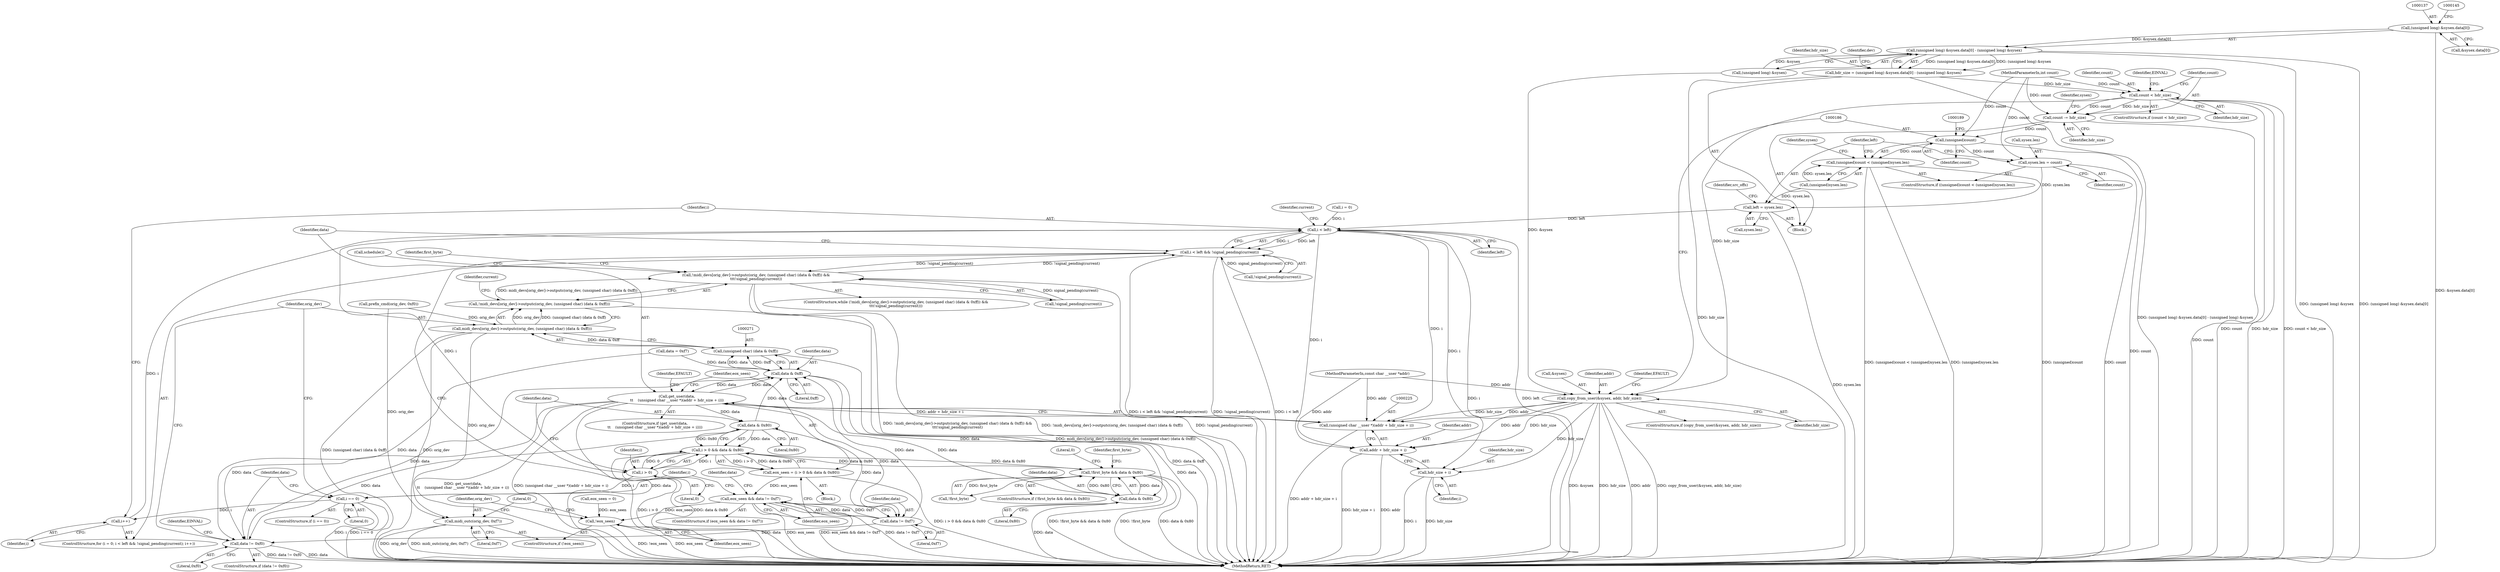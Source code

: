 digraph "0_linux_b769f49463711205d57286e64cf535ed4daf59e9@array" {
"1000136" [label="(Call,(unsigned long) &sysex.data[0])"];
"1000135" [label="(Call,(unsigned long) &sysex.data[0] - (unsigned long) &sysex)"];
"1000133" [label="(Call,hdr_size = (unsigned long) &sysex.data[0] - (unsigned long) &sysex)"];
"1000165" [label="(Call,count < hdr_size)"];
"1000171" [label="(Call,count -= hdr_size)"];
"1000185" [label="(Call,(unsigned)count)"];
"1000184" [label="(Call,(unsigned)count < (unsigned)sysex.len)"];
"1000193" [label="(Call,sysex.len = count)"];
"1000198" [label="(Call,left = sysex.len)"];
"1000211" [label="(Call,i < left)"];
"1000210" [label="(Call,i < left && !signal_pending(current))"];
"1000266" [label="(Call,!midi_devs[orig_dev]->outputc(orig_dev, (unsigned char) (data & 0xff)) &&\n\t\t\t!signal_pending(current))"];
"1000224" [label="(Call,(unsigned char __user *)(addr + hdr_size + i))"];
"1000222" [label="(Call,get_user(data,\n\t\t    (unsigned char __user *)(addr + hdr_size + i)))"];
"1000240" [label="(Call,data & 0x80)"];
"1000236" [label="(Call,i > 0 && data & 0x80)"];
"1000234" [label="(Call,eox_seen = (i > 0 && data & 0x80))"];
"1000244" [label="(Call,eox_seen && data != 0xf7)"];
"1000292" [label="(Call,!eox_seen)"];
"1000280" [label="(Call,!first_byte && data & 0x80)"];
"1000246" [label="(Call,data != 0xf7)"];
"1000258" [label="(Call,data != 0xf0)"];
"1000272" [label="(Call,data & 0xff)"];
"1000270" [label="(Call,(unsigned char) (data & 0xff))"];
"1000268" [label="(Call,midi_devs[orig_dev]->outputc(orig_dev, (unsigned char) (data & 0xff)))"];
"1000267" [label="(Call,!midi_devs[orig_dev]->outputc(orig_dev, (unsigned char) (data & 0xff)))"];
"1000294" [label="(Call,midi_outc(orig_dev, 0xf7))"];
"1000283" [label="(Call,data & 0x80)"];
"1000226" [label="(Call,addr + hdr_size + i)"];
"1000228" [label="(Call,hdr_size + i)"];
"1000237" [label="(Call,i > 0)"];
"1000253" [label="(Call,i == 0)"];
"1000217" [label="(Call,i++)"];
"1000175" [label="(Call,copy_from_user(&sysex, addr, hdr_size))"];
"1000175" [label="(Call,copy_from_user(&sysex, addr, hdr_size))"];
"1000295" [label="(Identifier,orig_dev)"];
"1000133" [label="(Call,hdr_size = (unsigned long) &sysex.data[0] - (unsigned long) &sysex)"];
"1000210" [label="(Call,i < left && !signal_pending(current))"];
"1000177" [label="(Identifier,sysex)"];
"1000233" [label="(Identifier,EFAULT)"];
"1000183" [label="(ControlStructure,if ((unsigned)count < (unsigned)sysex.len))"];
"1000254" [label="(Identifier,i)"];
"1000194" [label="(Call,sysex.len)"];
"1000246" [label="(Call,data != 0xf7)"];
"1000235" [label="(Identifier,eox_seen)"];
"1000134" [label="(Identifier,hdr_size)"];
"1000247" [label="(Identifier,data)"];
"1000253" [label="(Call,i == 0)"];
"1000213" [label="(Identifier,left)"];
"1000274" [label="(Literal,0xff)"];
"1000281" [label="(Call,!first_byte)"];
"1000273" [label="(Identifier,data)"];
"1000212" [label="(Identifier,i)"];
"1000197" [label="(Identifier,count)"];
"1000269" [label="(Identifier,orig_dev)"];
"1000277" [label="(Identifier,current)"];
"1000242" [label="(Literal,0x80)"];
"1000279" [label="(ControlStructure,if (!first_byte && data & 0x80))"];
"1000234" [label="(Call,eox_seen = (i > 0 && data & 0x80))"];
"1000187" [label="(Identifier,count)"];
"1000294" [label="(Call,midi_outc(orig_dev, 0xf7))"];
"1000214" [label="(Call,!signal_pending(current))"];
"1000296" [label="(Literal,0xf7)"];
"1000275" [label="(Call,!signal_pending(current))"];
"1000217" [label="(Call,i++)"];
"1000270" [label="(Call,(unsigned char) (data & 0xff))"];
"1000298" [label="(Literal,0)"];
"1000206" [label="(ControlStructure,for (i = 0; i < left && !signal_pending(current); i++))"];
"1000136" [label="(Call,(unsigned long) &sysex.data[0])"];
"1000267" [label="(Call,!midi_devs[orig_dev]->outputc(orig_dev, (unsigned char) (data & 0xff)))"];
"1000280" [label="(Call,!first_byte && data & 0x80)"];
"1000258" [label="(Call,data != 0xf0)"];
"1000111" [label="(Block,)"];
"1000135" [label="(Call,(unsigned long) &sysex.data[0] - (unsigned long) &sysex)"];
"1000165" [label="(Call,count < hdr_size)"];
"1000284" [label="(Identifier,data)"];
"1000167" [label="(Identifier,hdr_size)"];
"1000198" [label="(Call,left = sysex.len)"];
"1000239" [label="(Literal,0)"];
"1000265" [label="(ControlStructure,while (!midi_devs[orig_dev]->outputc(orig_dev, (unsigned char) (data & 0xff)) &&\n\t\t\t!signal_pending(current)))"];
"1000250" [label="(Identifier,data)"];
"1000283" [label="(Call,data & 0x80)"];
"1000164" [label="(ControlStructure,if (count < hdr_size))"];
"1000227" [label="(Identifier,addr)"];
"1000172" [label="(Identifier,count)"];
"1000109" [label="(MethodParameterIn,int count)"];
"1000236" [label="(Call,i > 0 && data & 0x80)"];
"1000230" [label="(Identifier,i)"];
"1000166" [label="(Identifier,count)"];
"1000244" [label="(Call,eox_seen && data != 0xf7)"];
"1000144" [label="(Call,(unsigned long) &sysex)"];
"1000282" [label="(Identifier,first_byte)"];
"1000285" [label="(Literal,0x80)"];
"1000260" [label="(Literal,0xf0)"];
"1000248" [label="(Literal,0xf7)"];
"1000204" [label="(Identifier,src_offs)"];
"1000245" [label="(Identifier,eox_seen)"];
"1000292" [label="(Call,!eox_seen)"];
"1000287" [label="(Literal,0)"];
"1000185" [label="(Call,(unsigned)count)"];
"1000125" [label="(Call,eox_seen = 0)"];
"1000229" [label="(Identifier,hdr_size)"];
"1000182" [label="(Identifier,EFAULT)"];
"1000223" [label="(Identifier,data)"];
"1000173" [label="(Identifier,hdr_size)"];
"1000195" [label="(Identifier,sysex)"];
"1000272" [label="(Call,data & 0xff)"];
"1000238" [label="(Identifier,i)"];
"1000199" [label="(Identifier,left)"];
"1000237" [label="(Call,i > 0)"];
"1000240" [label="(Call,data & 0x80)"];
"1000293" [label="(Identifier,eox_seen)"];
"1000224" [label="(Call,(unsigned char __user *)(addr + hdr_size + i))"];
"1000219" [label="(Block,)"];
"1000211" [label="(Call,i < left)"];
"1000226" [label="(Call,addr + hdr_size + i)"];
"1000249" [label="(Call,data = 0xf7)"];
"1000222" [label="(Call,get_user(data,\n\t\t    (unsigned char __user *)(addr + hdr_size + i)))"];
"1000266" [label="(Call,!midi_devs[orig_dev]->outputc(orig_dev, (unsigned char) (data & 0xff)) &&\n\t\t\t!signal_pending(current))"];
"1000289" [label="(Identifier,first_byte)"];
"1000184" [label="(Call,(unsigned)count < (unsigned)sysex.len)"];
"1000176" [label="(Call,&sysex)"];
"1000216" [label="(Identifier,current)"];
"1000278" [label="(Call,schedule())"];
"1000241" [label="(Identifier,data)"];
"1000228" [label="(Call,hdr_size + i)"];
"1000221" [label="(ControlStructure,if (get_user(data,\n\t\t    (unsigned char __user *)(addr + hdr_size + i))))"];
"1000174" [label="(ControlStructure,if (copy_from_user(&sysex, addr, hdr_size)))"];
"1000171" [label="(Call,count -= hdr_size)"];
"1000193" [label="(Call,sysex.len = count)"];
"1000243" [label="(ControlStructure,if (eox_seen && data != 0xf7))"];
"1000257" [label="(ControlStructure,if (data != 0xf0))"];
"1000200" [label="(Call,sysex.len)"];
"1000207" [label="(Call,i = 0)"];
"1000179" [label="(Identifier,hdr_size)"];
"1000299" [label="(MethodReturn,RET)"];
"1000138" [label="(Call,&sysex.data[0])"];
"1000152" [label="(Call,prefix_cmd(orig_dev, 0xf0))"];
"1000170" [label="(Identifier,EINVAL)"];
"1000264" [label="(Identifier,EINVAL)"];
"1000178" [label="(Identifier,addr)"];
"1000149" [label="(Identifier,dev)"];
"1000108" [label="(MethodParameterIn,const char __user *addr)"];
"1000291" [label="(ControlStructure,if (!eox_seen))"];
"1000259" [label="(Identifier,data)"];
"1000188" [label="(Call,(unsigned)sysex.len)"];
"1000268" [label="(Call,midi_devs[orig_dev]->outputc(orig_dev, (unsigned char) (data & 0xff)))"];
"1000218" [label="(Identifier,i)"];
"1000252" [label="(ControlStructure,if (i == 0))"];
"1000255" [label="(Literal,0)"];
"1000136" -> "1000135"  [label="AST: "];
"1000136" -> "1000138"  [label="CFG: "];
"1000137" -> "1000136"  [label="AST: "];
"1000138" -> "1000136"  [label="AST: "];
"1000145" -> "1000136"  [label="CFG: "];
"1000136" -> "1000299"  [label="DDG: &sysex.data[0]"];
"1000136" -> "1000135"  [label="DDG: &sysex.data[0]"];
"1000135" -> "1000133"  [label="AST: "];
"1000135" -> "1000144"  [label="CFG: "];
"1000144" -> "1000135"  [label="AST: "];
"1000133" -> "1000135"  [label="CFG: "];
"1000135" -> "1000299"  [label="DDG: (unsigned long) &sysex"];
"1000135" -> "1000299"  [label="DDG: (unsigned long) &sysex.data[0]"];
"1000135" -> "1000133"  [label="DDG: (unsigned long) &sysex.data[0]"];
"1000135" -> "1000133"  [label="DDG: (unsigned long) &sysex"];
"1000144" -> "1000135"  [label="DDG: &sysex"];
"1000133" -> "1000111"  [label="AST: "];
"1000134" -> "1000133"  [label="AST: "];
"1000149" -> "1000133"  [label="CFG: "];
"1000133" -> "1000299"  [label="DDG: hdr_size"];
"1000133" -> "1000299"  [label="DDG: (unsigned long) &sysex.data[0] - (unsigned long) &sysex"];
"1000133" -> "1000165"  [label="DDG: hdr_size"];
"1000165" -> "1000164"  [label="AST: "];
"1000165" -> "1000167"  [label="CFG: "];
"1000166" -> "1000165"  [label="AST: "];
"1000167" -> "1000165"  [label="AST: "];
"1000170" -> "1000165"  [label="CFG: "];
"1000172" -> "1000165"  [label="CFG: "];
"1000165" -> "1000299"  [label="DDG: count"];
"1000165" -> "1000299"  [label="DDG: hdr_size"];
"1000165" -> "1000299"  [label="DDG: count < hdr_size"];
"1000109" -> "1000165"  [label="DDG: count"];
"1000165" -> "1000171"  [label="DDG: hdr_size"];
"1000165" -> "1000171"  [label="DDG: count"];
"1000165" -> "1000175"  [label="DDG: hdr_size"];
"1000171" -> "1000111"  [label="AST: "];
"1000171" -> "1000173"  [label="CFG: "];
"1000172" -> "1000171"  [label="AST: "];
"1000173" -> "1000171"  [label="AST: "];
"1000177" -> "1000171"  [label="CFG: "];
"1000171" -> "1000299"  [label="DDG: count"];
"1000109" -> "1000171"  [label="DDG: count"];
"1000171" -> "1000185"  [label="DDG: count"];
"1000185" -> "1000184"  [label="AST: "];
"1000185" -> "1000187"  [label="CFG: "];
"1000186" -> "1000185"  [label="AST: "];
"1000187" -> "1000185"  [label="AST: "];
"1000189" -> "1000185"  [label="CFG: "];
"1000185" -> "1000299"  [label="DDG: count"];
"1000185" -> "1000184"  [label="DDG: count"];
"1000109" -> "1000185"  [label="DDG: count"];
"1000185" -> "1000193"  [label="DDG: count"];
"1000184" -> "1000183"  [label="AST: "];
"1000184" -> "1000188"  [label="CFG: "];
"1000188" -> "1000184"  [label="AST: "];
"1000195" -> "1000184"  [label="CFG: "];
"1000199" -> "1000184"  [label="CFG: "];
"1000184" -> "1000299"  [label="DDG: (unsigned)count"];
"1000184" -> "1000299"  [label="DDG: (unsigned)sysex.len"];
"1000184" -> "1000299"  [label="DDG: (unsigned)count < (unsigned)sysex.len"];
"1000188" -> "1000184"  [label="DDG: sysex.len"];
"1000193" -> "1000183"  [label="AST: "];
"1000193" -> "1000197"  [label="CFG: "];
"1000194" -> "1000193"  [label="AST: "];
"1000197" -> "1000193"  [label="AST: "];
"1000199" -> "1000193"  [label="CFG: "];
"1000193" -> "1000299"  [label="DDG: count"];
"1000109" -> "1000193"  [label="DDG: count"];
"1000193" -> "1000198"  [label="DDG: sysex.len"];
"1000198" -> "1000111"  [label="AST: "];
"1000198" -> "1000200"  [label="CFG: "];
"1000199" -> "1000198"  [label="AST: "];
"1000200" -> "1000198"  [label="AST: "];
"1000204" -> "1000198"  [label="CFG: "];
"1000198" -> "1000299"  [label="DDG: sysex.len"];
"1000188" -> "1000198"  [label="DDG: sysex.len"];
"1000198" -> "1000211"  [label="DDG: left"];
"1000211" -> "1000210"  [label="AST: "];
"1000211" -> "1000213"  [label="CFG: "];
"1000212" -> "1000211"  [label="AST: "];
"1000213" -> "1000211"  [label="AST: "];
"1000216" -> "1000211"  [label="CFG: "];
"1000210" -> "1000211"  [label="CFG: "];
"1000211" -> "1000299"  [label="DDG: i"];
"1000211" -> "1000299"  [label="DDG: left"];
"1000211" -> "1000210"  [label="DDG: i"];
"1000211" -> "1000210"  [label="DDG: left"];
"1000217" -> "1000211"  [label="DDG: i"];
"1000207" -> "1000211"  [label="DDG: i"];
"1000211" -> "1000224"  [label="DDG: i"];
"1000211" -> "1000226"  [label="DDG: i"];
"1000211" -> "1000228"  [label="DDG: i"];
"1000211" -> "1000237"  [label="DDG: i"];
"1000210" -> "1000206"  [label="AST: "];
"1000210" -> "1000214"  [label="CFG: "];
"1000214" -> "1000210"  [label="AST: "];
"1000223" -> "1000210"  [label="CFG: "];
"1000293" -> "1000210"  [label="CFG: "];
"1000210" -> "1000299"  [label="DDG: i < left && !signal_pending(current)"];
"1000210" -> "1000299"  [label="DDG: !signal_pending(current)"];
"1000210" -> "1000299"  [label="DDG: i < left"];
"1000214" -> "1000210"  [label="DDG: signal_pending(current)"];
"1000266" -> "1000210"  [label="DDG: !signal_pending(current)"];
"1000210" -> "1000266"  [label="DDG: !signal_pending(current)"];
"1000266" -> "1000265"  [label="AST: "];
"1000266" -> "1000267"  [label="CFG: "];
"1000266" -> "1000275"  [label="CFG: "];
"1000267" -> "1000266"  [label="AST: "];
"1000275" -> "1000266"  [label="AST: "];
"1000278" -> "1000266"  [label="CFG: "];
"1000282" -> "1000266"  [label="CFG: "];
"1000266" -> "1000299"  [label="DDG: !signal_pending(current)"];
"1000266" -> "1000299"  [label="DDG: !midi_devs[orig_dev]->outputc(orig_dev, (unsigned char) (data & 0xff))"];
"1000266" -> "1000299"  [label="DDG: !midi_devs[orig_dev]->outputc(orig_dev, (unsigned char) (data & 0xff)) &&\n\t\t\t!signal_pending(current)"];
"1000267" -> "1000266"  [label="DDG: midi_devs[orig_dev]->outputc(orig_dev, (unsigned char) (data & 0xff))"];
"1000275" -> "1000266"  [label="DDG: signal_pending(current)"];
"1000224" -> "1000222"  [label="AST: "];
"1000224" -> "1000226"  [label="CFG: "];
"1000225" -> "1000224"  [label="AST: "];
"1000226" -> "1000224"  [label="AST: "];
"1000222" -> "1000224"  [label="CFG: "];
"1000224" -> "1000299"  [label="DDG: addr + hdr_size + i"];
"1000224" -> "1000222"  [label="DDG: addr + hdr_size + i"];
"1000175" -> "1000224"  [label="DDG: addr"];
"1000175" -> "1000224"  [label="DDG: hdr_size"];
"1000108" -> "1000224"  [label="DDG: addr"];
"1000222" -> "1000221"  [label="AST: "];
"1000223" -> "1000222"  [label="AST: "];
"1000233" -> "1000222"  [label="CFG: "];
"1000235" -> "1000222"  [label="CFG: "];
"1000222" -> "1000299"  [label="DDG: data"];
"1000222" -> "1000299"  [label="DDG: get_user(data,\n\t\t    (unsigned char __user *)(addr + hdr_size + i))"];
"1000222" -> "1000299"  [label="DDG: (unsigned char __user *)(addr + hdr_size + i)"];
"1000283" -> "1000222"  [label="DDG: data"];
"1000272" -> "1000222"  [label="DDG: data"];
"1000222" -> "1000240"  [label="DDG: data"];
"1000222" -> "1000246"  [label="DDG: data"];
"1000222" -> "1000258"  [label="DDG: data"];
"1000222" -> "1000272"  [label="DDG: data"];
"1000240" -> "1000236"  [label="AST: "];
"1000240" -> "1000242"  [label="CFG: "];
"1000241" -> "1000240"  [label="AST: "];
"1000242" -> "1000240"  [label="AST: "];
"1000236" -> "1000240"  [label="CFG: "];
"1000240" -> "1000236"  [label="DDG: data"];
"1000240" -> "1000236"  [label="DDG: 0x80"];
"1000240" -> "1000246"  [label="DDG: data"];
"1000240" -> "1000258"  [label="DDG: data"];
"1000240" -> "1000272"  [label="DDG: data"];
"1000236" -> "1000234"  [label="AST: "];
"1000236" -> "1000237"  [label="CFG: "];
"1000237" -> "1000236"  [label="AST: "];
"1000234" -> "1000236"  [label="CFG: "];
"1000236" -> "1000299"  [label="DDG: i > 0"];
"1000236" -> "1000299"  [label="DDG: data & 0x80"];
"1000236" -> "1000234"  [label="DDG: i > 0"];
"1000236" -> "1000234"  [label="DDG: data & 0x80"];
"1000237" -> "1000236"  [label="DDG: i"];
"1000237" -> "1000236"  [label="DDG: 0"];
"1000280" -> "1000236"  [label="DDG: data & 0x80"];
"1000236" -> "1000280"  [label="DDG: data & 0x80"];
"1000234" -> "1000219"  [label="AST: "];
"1000235" -> "1000234"  [label="AST: "];
"1000245" -> "1000234"  [label="CFG: "];
"1000234" -> "1000299"  [label="DDG: i > 0 && data & 0x80"];
"1000234" -> "1000244"  [label="DDG: eox_seen"];
"1000244" -> "1000243"  [label="AST: "];
"1000244" -> "1000245"  [label="CFG: "];
"1000244" -> "1000246"  [label="CFG: "];
"1000245" -> "1000244"  [label="AST: "];
"1000246" -> "1000244"  [label="AST: "];
"1000250" -> "1000244"  [label="CFG: "];
"1000254" -> "1000244"  [label="CFG: "];
"1000244" -> "1000299"  [label="DDG: eox_seen"];
"1000244" -> "1000299"  [label="DDG: eox_seen && data != 0xf7"];
"1000244" -> "1000299"  [label="DDG: data != 0xf7"];
"1000246" -> "1000244"  [label="DDG: data"];
"1000246" -> "1000244"  [label="DDG: 0xf7"];
"1000244" -> "1000292"  [label="DDG: eox_seen"];
"1000292" -> "1000291"  [label="AST: "];
"1000292" -> "1000293"  [label="CFG: "];
"1000293" -> "1000292"  [label="AST: "];
"1000295" -> "1000292"  [label="CFG: "];
"1000298" -> "1000292"  [label="CFG: "];
"1000292" -> "1000299"  [label="DDG: !eox_seen"];
"1000292" -> "1000299"  [label="DDG: eox_seen"];
"1000125" -> "1000292"  [label="DDG: eox_seen"];
"1000280" -> "1000279"  [label="AST: "];
"1000280" -> "1000281"  [label="CFG: "];
"1000280" -> "1000283"  [label="CFG: "];
"1000281" -> "1000280"  [label="AST: "];
"1000283" -> "1000280"  [label="AST: "];
"1000287" -> "1000280"  [label="CFG: "];
"1000289" -> "1000280"  [label="CFG: "];
"1000280" -> "1000299"  [label="DDG: !first_byte && data & 0x80"];
"1000280" -> "1000299"  [label="DDG: !first_byte"];
"1000280" -> "1000299"  [label="DDG: data & 0x80"];
"1000281" -> "1000280"  [label="DDG: first_byte"];
"1000283" -> "1000280"  [label="DDG: data"];
"1000283" -> "1000280"  [label="DDG: 0x80"];
"1000246" -> "1000248"  [label="CFG: "];
"1000247" -> "1000246"  [label="AST: "];
"1000248" -> "1000246"  [label="AST: "];
"1000246" -> "1000258"  [label="DDG: data"];
"1000246" -> "1000272"  [label="DDG: data"];
"1000258" -> "1000257"  [label="AST: "];
"1000258" -> "1000260"  [label="CFG: "];
"1000259" -> "1000258"  [label="AST: "];
"1000260" -> "1000258"  [label="AST: "];
"1000264" -> "1000258"  [label="CFG: "];
"1000269" -> "1000258"  [label="CFG: "];
"1000258" -> "1000299"  [label="DDG: data"];
"1000258" -> "1000299"  [label="DDG: data != 0xf0"];
"1000249" -> "1000258"  [label="DDG: data"];
"1000258" -> "1000272"  [label="DDG: data"];
"1000272" -> "1000270"  [label="AST: "];
"1000272" -> "1000274"  [label="CFG: "];
"1000273" -> "1000272"  [label="AST: "];
"1000274" -> "1000272"  [label="AST: "];
"1000270" -> "1000272"  [label="CFG: "];
"1000272" -> "1000299"  [label="DDG: data"];
"1000272" -> "1000270"  [label="DDG: data"];
"1000272" -> "1000270"  [label="DDG: 0xff"];
"1000249" -> "1000272"  [label="DDG: data"];
"1000272" -> "1000283"  [label="DDG: data"];
"1000270" -> "1000268"  [label="AST: "];
"1000271" -> "1000270"  [label="AST: "];
"1000268" -> "1000270"  [label="CFG: "];
"1000270" -> "1000299"  [label="DDG: data & 0xff"];
"1000270" -> "1000268"  [label="DDG: data & 0xff"];
"1000268" -> "1000267"  [label="AST: "];
"1000269" -> "1000268"  [label="AST: "];
"1000267" -> "1000268"  [label="CFG: "];
"1000268" -> "1000299"  [label="DDG: orig_dev"];
"1000268" -> "1000299"  [label="DDG: (unsigned char) (data & 0xff)"];
"1000268" -> "1000267"  [label="DDG: orig_dev"];
"1000268" -> "1000267"  [label="DDG: (unsigned char) (data & 0xff)"];
"1000152" -> "1000268"  [label="DDG: orig_dev"];
"1000268" -> "1000294"  [label="DDG: orig_dev"];
"1000277" -> "1000267"  [label="CFG: "];
"1000267" -> "1000299"  [label="DDG: midi_devs[orig_dev]->outputc(orig_dev, (unsigned char) (data & 0xff))"];
"1000294" -> "1000291"  [label="AST: "];
"1000294" -> "1000296"  [label="CFG: "];
"1000295" -> "1000294"  [label="AST: "];
"1000296" -> "1000294"  [label="AST: "];
"1000298" -> "1000294"  [label="CFG: "];
"1000294" -> "1000299"  [label="DDG: midi_outc(orig_dev, 0xf7)"];
"1000294" -> "1000299"  [label="DDG: orig_dev"];
"1000152" -> "1000294"  [label="DDG: orig_dev"];
"1000283" -> "1000285"  [label="CFG: "];
"1000284" -> "1000283"  [label="AST: "];
"1000285" -> "1000283"  [label="AST: "];
"1000283" -> "1000299"  [label="DDG: data"];
"1000226" -> "1000228"  [label="CFG: "];
"1000227" -> "1000226"  [label="AST: "];
"1000228" -> "1000226"  [label="AST: "];
"1000226" -> "1000299"  [label="DDG: addr"];
"1000226" -> "1000299"  [label="DDG: hdr_size + i"];
"1000175" -> "1000226"  [label="DDG: addr"];
"1000175" -> "1000226"  [label="DDG: hdr_size"];
"1000108" -> "1000226"  [label="DDG: addr"];
"1000228" -> "1000230"  [label="CFG: "];
"1000229" -> "1000228"  [label="AST: "];
"1000230" -> "1000228"  [label="AST: "];
"1000228" -> "1000299"  [label="DDG: hdr_size"];
"1000228" -> "1000299"  [label="DDG: i"];
"1000175" -> "1000228"  [label="DDG: hdr_size"];
"1000237" -> "1000239"  [label="CFG: "];
"1000238" -> "1000237"  [label="AST: "];
"1000239" -> "1000237"  [label="AST: "];
"1000241" -> "1000237"  [label="CFG: "];
"1000237" -> "1000253"  [label="DDG: i"];
"1000253" -> "1000252"  [label="AST: "];
"1000253" -> "1000255"  [label="CFG: "];
"1000254" -> "1000253"  [label="AST: "];
"1000255" -> "1000253"  [label="AST: "];
"1000259" -> "1000253"  [label="CFG: "];
"1000269" -> "1000253"  [label="CFG: "];
"1000253" -> "1000299"  [label="DDG: i == 0"];
"1000253" -> "1000299"  [label="DDG: i"];
"1000253" -> "1000217"  [label="DDG: i"];
"1000217" -> "1000206"  [label="AST: "];
"1000217" -> "1000218"  [label="CFG: "];
"1000218" -> "1000217"  [label="AST: "];
"1000212" -> "1000217"  [label="CFG: "];
"1000175" -> "1000174"  [label="AST: "];
"1000175" -> "1000179"  [label="CFG: "];
"1000176" -> "1000175"  [label="AST: "];
"1000178" -> "1000175"  [label="AST: "];
"1000179" -> "1000175"  [label="AST: "];
"1000182" -> "1000175"  [label="CFG: "];
"1000186" -> "1000175"  [label="CFG: "];
"1000175" -> "1000299"  [label="DDG: hdr_size"];
"1000175" -> "1000299"  [label="DDG: addr"];
"1000175" -> "1000299"  [label="DDG: &sysex"];
"1000175" -> "1000299"  [label="DDG: copy_from_user(&sysex, addr, hdr_size)"];
"1000144" -> "1000175"  [label="DDG: &sysex"];
"1000108" -> "1000175"  [label="DDG: addr"];
}
